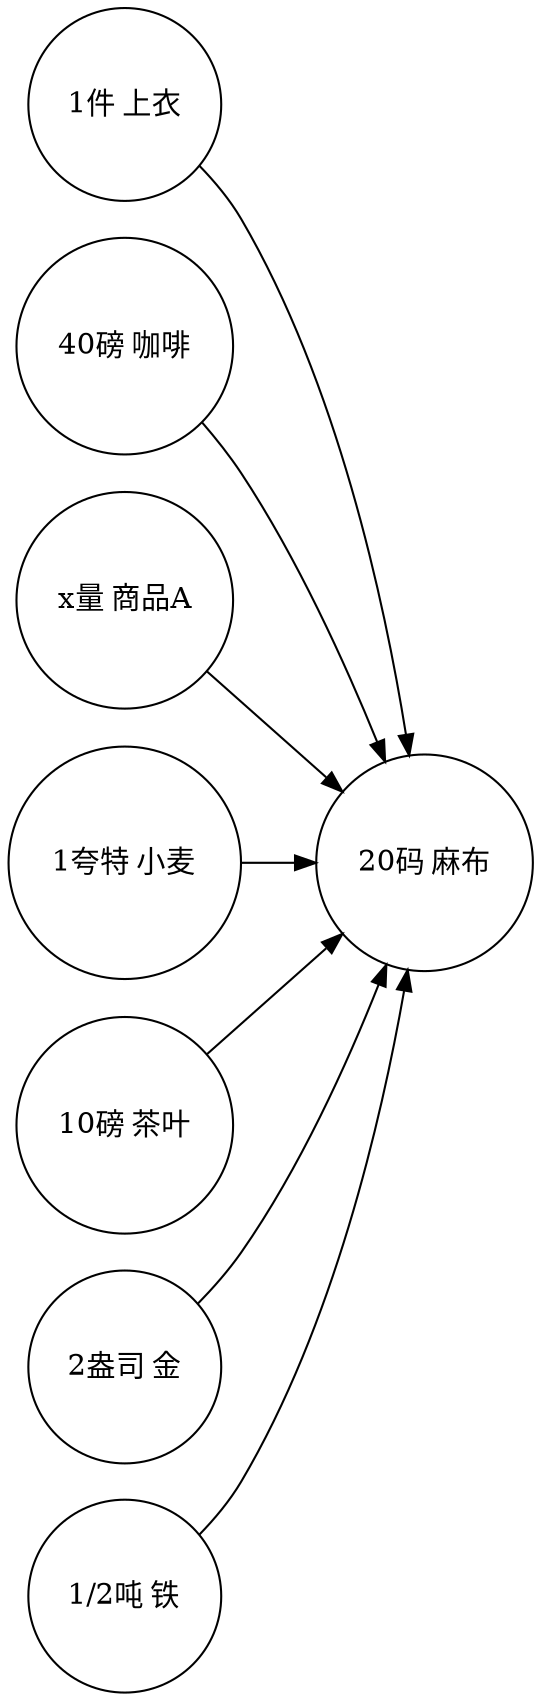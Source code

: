 digraph 价值形式理论 {
    rankdir=LR;
    node [shape=circle];
    "1件 上衣" -> "20码 麻布";
    "40磅 咖啡" -> "20码 麻布";
    "x量 商品A" -> "20码 麻布";
    "1夸特 小麦" -> "20码 麻布";
    "10磅 茶叶" -> "20码 麻布";
    "2盎司 金" -> "20码 麻布";
    "1/2吨 铁" -> "20码 麻布";
}
